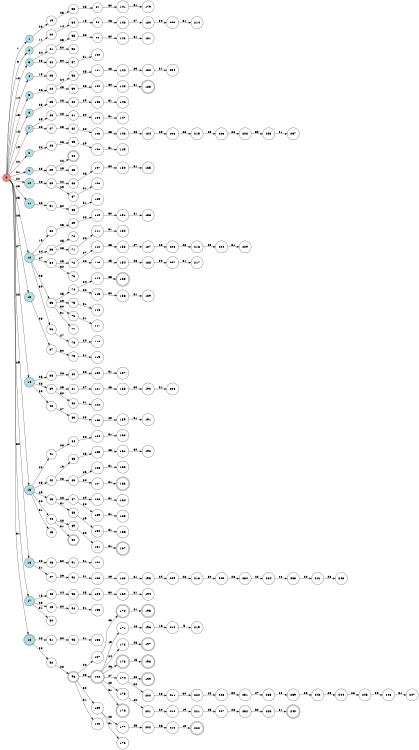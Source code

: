 digraph APTA {
__start0 [label="" shape="none"];

rankdir=LR;
size="8,5";

s0 [style="filled", color="black", fillcolor="#ff817b" shape="circle", label="0"];
s1 [style="filled", color="black", fillcolor="powderblue" shape="circle", label="1"];
s2 [style="filled", color="black", fillcolor="powderblue" shape="circle", label="2"];
s3 [style="filled", color="black", fillcolor="powderblue" shape="circle", label="3"];
s4 [style="filled", color="black", fillcolor="powderblue" shape="circle", label="4"];
s5 [style="filled", color="black", fillcolor="powderblue" shape="circle", label="5"];
s6 [style="filled", color="black", fillcolor="powderblue" shape="circle", label="6"];
s7 [style="filled", color="black", fillcolor="powderblue" shape="circle", label="7"];
s8 [style="filled", color="black", fillcolor="powderblue" shape="circle", label="8"];
s9 [style="filled", color="black", fillcolor="powderblue" shape="circle", label="9"];
s10 [style="filled", color="black", fillcolor="powderblue" shape="circle", label="10"];
s11 [style="filled", color="black", fillcolor="powderblue" shape="circle", label="11"];
s12 [style="filled", color="black", fillcolor="powderblue" shape="circle", label="12"];
s13 [style="filled", color="black", fillcolor="powderblue" shape="circle", label="13"];
s14 [style="filled", color="black", fillcolor="powderblue" shape="circle", label="14"];
s15 [style="filled", color="black", fillcolor="powderblue" shape="circle", label="15"];
s16 [style="filled", color="black", fillcolor="powderblue" shape="circle", label="16"];
s17 [style="filled", color="black", fillcolor="powderblue" shape="circle", label="17"];
s18 [style="rounded,filled", color="black", fillcolor="powderblue" shape="doublecircle", label="18"];
s19 [style="filled", color="black", fillcolor="white" shape="circle", label="19"];
s20 [style="filled", color="black", fillcolor="white" shape="circle", label="20"];
s21 [style="filled", color="black", fillcolor="white" shape="circle", label="21"];
s22 [style="filled", color="black", fillcolor="white" shape="circle", label="22"];
s23 [style="filled", color="black", fillcolor="white" shape="circle", label="23"];
s24 [style="filled", color="black", fillcolor="white" shape="circle", label="24"];
s25 [style="filled", color="black", fillcolor="white" shape="circle", label="25"];
s26 [style="filled", color="black", fillcolor="white" shape="circle", label="26"];
s27 [style="filled", color="black", fillcolor="white" shape="circle", label="27"];
s28 [style="filled", color="black", fillcolor="white" shape="circle", label="28"];
s29 [style="filled", color="black", fillcolor="white" shape="circle", label="29"];
s30 [style="filled", color="black", fillcolor="white" shape="circle", label="30"];
s31 [style="filled", color="black", fillcolor="white" shape="circle", label="31"];
s32 [style="filled", color="black", fillcolor="white" shape="circle", label="32"];
s33 [style="filled", color="black", fillcolor="white" shape="circle", label="33"];
s34 [style="filled", color="black", fillcolor="white" shape="circle", label="34"];
s35 [style="filled", color="black", fillcolor="white" shape="circle", label="35"];
s36 [style="filled", color="black", fillcolor="white" shape="circle", label="36"];
s37 [style="filled", color="black", fillcolor="white" shape="circle", label="37"];
s38 [style="filled", color="black", fillcolor="white" shape="circle", label="38"];
s39 [style="filled", color="black", fillcolor="white" shape="circle", label="39"];
s40 [style="filled", color="black", fillcolor="white" shape="circle", label="40"];
s41 [style="filled", color="black", fillcolor="white" shape="circle", label="41"];
s42 [style="filled", color="black", fillcolor="white" shape="circle", label="42"];
s43 [style="filled", color="black", fillcolor="white" shape="circle", label="43"];
s44 [style="filled", color="black", fillcolor="white" shape="circle", label="44"];
s45 [style="filled", color="black", fillcolor="white" shape="circle", label="45"];
s46 [style="filled", color="black", fillcolor="white" shape="circle", label="46"];
s47 [style="filled", color="black", fillcolor="white" shape="circle", label="47"];
s48 [style="filled", color="black", fillcolor="white" shape="circle", label="48"];
s49 [style="filled", color="black", fillcolor="white" shape="circle", label="49"];
s50 [style="filled", color="black", fillcolor="white" shape="circle", label="50"];
s51 [style="filled", color="black", fillcolor="white" shape="circle", label="51"];
s52 [style="filled", color="black", fillcolor="white" shape="circle", label="52"];
s53 [style="filled", color="black", fillcolor="white" shape="circle", label="53"];
s54 [style="filled", color="black", fillcolor="white" shape="circle", label="54"];
s55 [style="filled", color="black", fillcolor="white" shape="circle", label="55"];
s56 [style="filled", color="black", fillcolor="white" shape="circle", label="56"];
s57 [style="filled", color="black", fillcolor="white" shape="circle", label="57"];
s58 [style="filled", color="black", fillcolor="white" shape="circle", label="58"];
s59 [style="filled", color="black", fillcolor="white" shape="circle", label="59"];
s60 [style="filled", color="black", fillcolor="white" shape="circle", label="60"];
s61 [style="filled", color="black", fillcolor="white" shape="circle", label="61"];
s62 [style="filled", color="black", fillcolor="white" shape="circle", label="62"];
s63 [style="filled", color="black", fillcolor="white" shape="circle", label="63"];
s64 [style="rounded,filled", color="black", fillcolor="white" shape="doublecircle", label="64"];
s65 [style="filled", color="black", fillcolor="white" shape="circle", label="65"];
s66 [style="filled", color="black", fillcolor="white" shape="circle", label="66"];
s67 [style="filled", color="black", fillcolor="white" shape="circle", label="67"];
s68 [style="filled", color="black", fillcolor="white" shape="circle", label="68"];
s69 [style="filled", color="black", fillcolor="white" shape="circle", label="69"];
s70 [style="filled", color="black", fillcolor="white" shape="circle", label="70"];
s71 [style="filled", color="black", fillcolor="white" shape="circle", label="71"];
s72 [style="filled", color="black", fillcolor="white" shape="circle", label="72"];
s73 [style="filled", color="black", fillcolor="white" shape="circle", label="73"];
s74 [style="filled", color="black", fillcolor="white" shape="circle", label="74"];
s75 [style="filled", color="black", fillcolor="white" shape="circle", label="75"];
s76 [style="filled", color="black", fillcolor="white" shape="circle", label="76"];
s77 [style="filled", color="black", fillcolor="white" shape="circle", label="77"];
s78 [style="filled", color="black", fillcolor="white" shape="circle", label="78"];
s79 [style="filled", color="black", fillcolor="white" shape="circle", label="79"];
s80 [style="filled", color="black", fillcolor="white" shape="circle", label="80"];
s81 [style="filled", color="black", fillcolor="white" shape="circle", label="81"];
s82 [style="filled", color="black", fillcolor="white" shape="circle", label="82"];
s83 [style="filled", color="black", fillcolor="white" shape="circle", label="83"];
s84 [style="filled", color="black", fillcolor="white" shape="circle", label="84"];
s85 [style="filled", color="black", fillcolor="white" shape="circle", label="85"];
s86 [style="filled", color="black", fillcolor="white" shape="circle", label="86"];
s87 [style="filled", color="black", fillcolor="white" shape="circle", label="87"];
s88 [style="filled", color="black", fillcolor="white" shape="circle", label="88"];
s89 [style="filled", color="black", fillcolor="white" shape="circle", label="89"];
s90 [style="rounded,filled", color="black", fillcolor="white" shape="doublecircle", label="90"];
s91 [style="filled", color="black", fillcolor="white" shape="circle", label="91"];
s92 [style="filled", color="black", fillcolor="white" shape="circle", label="92"];
s93 [style="filled", color="black", fillcolor="white" shape="circle", label="93"];
s94 [style="filled", color="black", fillcolor="white" shape="circle", label="94"];
s95 [style="filled", color="black", fillcolor="white" shape="circle", label="95"];
s96 [style="rounded,filled", color="black", fillcolor="white" shape="doublecircle", label="96"];
s97 [style="filled", color="black", fillcolor="white" shape="circle", label="97"];
s98 [style="filled", color="black", fillcolor="white" shape="circle", label="98"];
s99 [style="filled", color="black", fillcolor="white" shape="circle", label="99"];
s100 [style="filled", color="black", fillcolor="white" shape="circle", label="100"];
s101 [style="filled", color="black", fillcolor="white" shape="circle", label="101"];
s102 [style="filled", color="black", fillcolor="white" shape="circle", label="102"];
s103 [style="filled", color="black", fillcolor="white" shape="circle", label="103"];
s104 [style="filled", color="black", fillcolor="white" shape="circle", label="104"];
s105 [style="filled", color="black", fillcolor="white" shape="circle", label="105"];
s106 [style="filled", color="black", fillcolor="white" shape="circle", label="106"];
s107 [style="filled", color="black", fillcolor="white" shape="circle", label="107"];
s108 [style="filled", color="black", fillcolor="white" shape="circle", label="108"];
s109 [style="filled", color="black", fillcolor="white" shape="circle", label="109"];
s110 [style="filled", color="black", fillcolor="white" shape="circle", label="110"];
s111 [style="filled", color="black", fillcolor="white" shape="circle", label="111"];
s112 [style="filled", color="black", fillcolor="white" shape="circle", label="112"];
s113 [style="filled", color="black", fillcolor="white" shape="circle", label="113"];
s114 [style="filled", color="black", fillcolor="white" shape="circle", label="114"];
s115 [style="filled", color="black", fillcolor="white" shape="circle", label="115"];
s116 [style="filled", color="black", fillcolor="white" shape="circle", label="116"];
s117 [style="filled", color="black", fillcolor="white" shape="circle", label="117"];
s118 [style="filled", color="black", fillcolor="white" shape="circle", label="118"];
s119 [style="filled", color="black", fillcolor="white" shape="circle", label="119"];
s120 [style="filled", color="black", fillcolor="white" shape="circle", label="120"];
s121 [style="filled", color="black", fillcolor="white" shape="circle", label="121"];
s122 [style="filled", color="black", fillcolor="white" shape="circle", label="122"];
s123 [style="filled", color="black", fillcolor="white" shape="circle", label="123"];
s124 [style="filled", color="black", fillcolor="white" shape="circle", label="124"];
s125 [style="filled", color="black", fillcolor="white" shape="circle", label="125"];
s126 [style="filled", color="black", fillcolor="white" shape="circle", label="126"];
s127 [style="filled", color="black", fillcolor="white" shape="circle", label="127"];
s128 [style="filled", color="black", fillcolor="white" shape="circle", label="128"];
s129 [style="filled", color="black", fillcolor="white" shape="circle", label="129"];
s130 [style="filled", color="black", fillcolor="white" shape="circle", label="130"];
s131 [style="filled", color="black", fillcolor="white" shape="circle", label="131"];
s132 [style="filled", color="black", fillcolor="white" shape="circle", label="132"];
s133 [style="filled", color="black", fillcolor="white" shape="circle", label="133"];
s134 [style="filled", color="black", fillcolor="white" shape="circle", label="134"];
s135 [style="filled", color="black", fillcolor="white" shape="circle", label="135"];
s136 [style="filled", color="black", fillcolor="white" shape="circle", label="136"];
s137 [style="filled", color="black", fillcolor="white" shape="circle", label="137"];
s138 [style="rounded,filled", color="black", fillcolor="white" shape="doublecircle", label="138"];
s139 [style="filled", color="black", fillcolor="white" shape="circle", label="139"];
s140 [style="filled", color="black", fillcolor="white" shape="circle", label="140"];
s141 [style="filled", color="black", fillcolor="white" shape="circle", label="141"];
s142 [style="filled", color="black", fillcolor="white" shape="circle", label="142"];
s143 [style="filled", color="black", fillcolor="white" shape="circle", label="143"];
s144 [style="filled", color="black", fillcolor="white" shape="circle", label="144"];
s145 [style="filled", color="black", fillcolor="white" shape="circle", label="145"];
s146 [style="filled", color="black", fillcolor="white" shape="circle", label="146"];
s147 [style="filled", color="black", fillcolor="white" shape="circle", label="147"];
s148 [style="filled", color="black", fillcolor="white" shape="circle", label="148"];
s149 [style="filled", color="black", fillcolor="white" shape="circle", label="149"];
s150 [style="filled", color="black", fillcolor="white" shape="circle", label="150"];
s151 [style="filled", color="black", fillcolor="white" shape="circle", label="151"];
s152 [style="filled", color="black", fillcolor="white" shape="circle", label="152"];
s153 [style="filled", color="black", fillcolor="white" shape="circle", label="153"];
s154 [style="filled", color="black", fillcolor="white" shape="circle", label="154"];
s155 [style="rounded,filled", color="black", fillcolor="white" shape="doublecircle", label="155"];
s156 [style="filled", color="black", fillcolor="white" shape="circle", label="156"];
s157 [style="filled", color="black", fillcolor="white" shape="circle", label="157"];
s158 [style="filled", color="black", fillcolor="white" shape="circle", label="158"];
s159 [style="filled", color="black", fillcolor="white" shape="circle", label="159"];
s160 [style="filled", color="black", fillcolor="white" shape="circle", label="160"];
s161 [style="filled", color="black", fillcolor="white" shape="circle", label="161"];
s162 [style="filled", color="black", fillcolor="white" shape="circle", label="162"];
s163 [style="rounded,filled", color="black", fillcolor="white" shape="doublecircle", label="163"];
s164 [style="filled", color="black", fillcolor="white" shape="circle", label="164"];
s165 [style="filled", color="black", fillcolor="white" shape="circle", label="165"];
s166 [style="filled", color="black", fillcolor="white" shape="circle", label="166"];
s167 [style="rounded,filled", color="black", fillcolor="white" shape="doublecircle", label="167"];
s168 [style="filled", color="black", fillcolor="white" shape="circle", label="168"];
s169 [style="filled", color="black", fillcolor="white" shape="circle", label="169"];
s170 [style="rounded,filled", color="black", fillcolor="white" shape="doublecircle", label="170"];
s171 [style="filled", color="black", fillcolor="white" shape="circle", label="171"];
s172 [style="filled", color="black", fillcolor="white" shape="circle", label="172"];
s173 [style="rounded,filled", color="black", fillcolor="white" shape="doublecircle", label="173"];
s174 [style="filled", color="black", fillcolor="white" shape="circle", label="174"];
s175 [style="filled", color="black", fillcolor="white" shape="circle", label="175"];
s176 [style="rounded,filled", color="black", fillcolor="white" shape="doublecircle", label="176"];
s177 [style="filled", color="black", fillcolor="white" shape="circle", label="177"];
s178 [style="filled", color="black", fillcolor="white" shape="circle", label="178"];
s179 [style="filled", color="black", fillcolor="white" shape="circle", label="179"];
s180 [style="filled", color="black", fillcolor="white" shape="circle", label="180"];
s181 [style="filled", color="black", fillcolor="white" shape="circle", label="181"];
s182 [style="filled", color="black", fillcolor="white" shape="circle", label="182"];
s183 [style="rounded,filled", color="black", fillcolor="white" shape="doublecircle", label="183"];
s184 [style="filled", color="black", fillcolor="white" shape="circle", label="184"];
s185 [style="filled", color="black", fillcolor="white" shape="circle", label="185"];
s186 [style="filled", color="black", fillcolor="white" shape="circle", label="186"];
s187 [style="filled", color="black", fillcolor="white" shape="circle", label="187"];
s188 [style="filled", color="black", fillcolor="white" shape="circle", label="188"];
s189 [style="filled", color="black", fillcolor="white" shape="circle", label="189"];
s190 [style="filled", color="black", fillcolor="white" shape="circle", label="190"];
s191 [style="filled", color="black", fillcolor="white" shape="circle", label="191"];
s192 [style="filled", color="black", fillcolor="white" shape="circle", label="192"];
s193 [style="filled", color="black", fillcolor="white" shape="circle", label="193"];
s194 [style="filled", color="black", fillcolor="white" shape="circle", label="194"];
s195 [style="rounded,filled", color="black", fillcolor="white" shape="doublecircle", label="195"];
s196 [style="filled", color="black", fillcolor="white" shape="circle", label="196"];
s197 [style="rounded,filled", color="black", fillcolor="white" shape="doublecircle", label="197"];
s198 [style="rounded,filled", color="black", fillcolor="white" shape="doublecircle", label="198"];
s199 [style="rounded,filled", color="black", fillcolor="white" shape="doublecircle", label="199"];
s200 [style="filled", color="black", fillcolor="white" shape="circle", label="200"];
s201 [style="filled", color="black", fillcolor="white" shape="circle", label="201"];
s202 [style="filled", color="black", fillcolor="white" shape="circle", label="202"];
s203 [style="filled", color="black", fillcolor="white" shape="circle", label="203"];
s204 [style="filled", color="black", fillcolor="white" shape="circle", label="204"];
s205 [style="filled", color="black", fillcolor="white" shape="circle", label="205"];
s206 [style="filled", color="black", fillcolor="white" shape="circle", label="206"];
s207 [style="filled", color="black", fillcolor="white" shape="circle", label="207"];
s208 [style="filled", color="black", fillcolor="white" shape="circle", label="208"];
s209 [style="filled", color="black", fillcolor="white" shape="circle", label="209"];
s210 [style="filled", color="black", fillcolor="white" shape="circle", label="210"];
s211 [style="filled", color="black", fillcolor="white" shape="circle", label="211"];
s212 [style="filled", color="black", fillcolor="white" shape="circle", label="212"];
s213 [style="filled", color="black", fillcolor="white" shape="circle", label="213"];
s214 [style="filled", color="black", fillcolor="white" shape="circle", label="214"];
s215 [style="filled", color="black", fillcolor="white" shape="circle", label="215"];
s216 [style="filled", color="black", fillcolor="white" shape="circle", label="216"];
s217 [style="filled", color="black", fillcolor="white" shape="circle", label="217"];
s218 [style="filled", color="black", fillcolor="white" shape="circle", label="218"];
s219 [style="filled", color="black", fillcolor="white" shape="circle", label="219"];
s220 [style="filled", color="black", fillcolor="white" shape="circle", label="220"];
s221 [style="filled", color="black", fillcolor="white" shape="circle", label="221"];
s222 [style="rounded,filled", color="black", fillcolor="white" shape="doublecircle", label="222"];
s223 [style="filled", color="black", fillcolor="white" shape="circle", label="223"];
s224 [style="filled", color="black", fillcolor="white" shape="circle", label="224"];
s225 [style="filled", color="black", fillcolor="white" shape="circle", label="225"];
s226 [style="filled", color="black", fillcolor="white" shape="circle", label="226"];
s227 [style="filled", color="black", fillcolor="white" shape="circle", label="227"];
s228 [style="filled", color="black", fillcolor="white" shape="circle", label="228"];
s229 [style="filled", color="black", fillcolor="white" shape="circle", label="229"];
s230 [style="filled", color="black", fillcolor="white" shape="circle", label="230"];
s231 [style="filled", color="black", fillcolor="white" shape="circle", label="231"];
s232 [style="filled", color="black", fillcolor="white" shape="circle", label="232"];
s233 [style="filled", color="black", fillcolor="white" shape="circle", label="233"];
s234 [style="filled", color="black", fillcolor="white" shape="circle", label="234"];
s235 [style="filled", color="black", fillcolor="white" shape="circle", label="235"];
s236 [style="filled", color="black", fillcolor="white" shape="circle", label="236"];
s237 [style="filled", color="black", fillcolor="white" shape="circle", label="237"];
s238 [style="filled", color="black", fillcolor="white" shape="circle", label="238"];
s239 [style="filled", color="black", fillcolor="white" shape="circle", label="239"];
s240 [style="rounded,filled", color="black", fillcolor="white" shape="doublecircle", label="240"];
s241 [style="filled", color="black", fillcolor="white" shape="circle", label="241"];
s242 [style="filled", color="black", fillcolor="white" shape="circle", label="242"];
s243 [style="filled", color="black", fillcolor="white" shape="circle", label="243"];
s244 [style="filled", color="black", fillcolor="white" shape="circle", label="244"];
s245 [style="filled", color="black", fillcolor="white" shape="circle", label="245"];
s246 [style="filled", color="black", fillcolor="white" shape="circle", label="246"];
s247 [style="filled", color="black", fillcolor="white" shape="circle", label="247"];
s0 -> s1 [label="7"];
s0 -> s2 [label="9"];
s0 -> s3 [label="13"];
s0 -> s4 [label="14"];
s0 -> s5 [label="15"];
s0 -> s6 [label="18"];
s0 -> s7 [label="19"];
s0 -> s8 [label="20"];
s0 -> s9 [label="21"];
s0 -> s10 [label="22"];
s0 -> s11 [label="23"];
s0 -> s12 [label="25"];
s0 -> s13 [label="26"];
s0 -> s14 [label="27"];
s0 -> s15 [label="28"];
s0 -> s16 [label="29"];
s0 -> s17 [label="30"];
s0 -> s18 [label="31"];
s1 -> s19 [label="28"];
s2 -> s20 [label="11"];
s3 -> s21 [label="24"];
s3 -> s22 [label="28"];
s4 -> s23 [label="15"];
s5 -> s24 [label="26"];
s6 -> s25 [label="25"];
s7 -> s26 [label="25"];
s7 -> s27 [label="28"];
s8 -> s28 [label="22"];
s9 -> s29 [label="23"];
s10 -> s30 [label="28"];
s11 -> s31 [label="28"];
s12 -> s32 [label="19"];
s12 -> s33 [label="24"];
s12 -> s34 [label="27"];
s12 -> s35 [label="28"];
s12 -> s36 [label="30"];
s13 -> s37 [label="28"];
s14 -> s38 [label="25"];
s14 -> s39 [label="28"];
s14 -> s40 [label="30"];
s15 -> s41 [label="22"];
s15 -> s42 [label="25"];
s15 -> s43 [label="29"];
s15 -> s44 [label="30"];
s15 -> s45 [label="31"];
s16 -> s46 [label="28"];
s16 -> s47 [label="31"];
s17 -> s48 [label="18"];
s17 -> s49 [label="28"];
s17 -> s50 [label="31"];
s18 -> s51 [label="28"];
s18 -> s52 [label="30"];
s19 -> s53 [label="25"];
s20 -> s54 [label="14"];
s21 -> s55 [label="25"];
s21 -> s56 [label="30"];
s22 -> s57 [label="30"];
s24 -> s58 [label="24"];
s24 -> s59 [label="25"];
s25 -> s60 [label="28"];
s26 -> s61 [label="28"];
s27 -> s62 [label="25"];
s28 -> s63 [label="28"];
s29 -> s64 [label="22"];
s29 -> s65 [label="29"];
s30 -> s66 [label="22"];
s30 -> s67 [label="29"];
s31 -> s68 [label="30"];
s32 -> s69 [label="25"];
s33 -> s70 [label="25"];
s33 -> s71 [label="28"];
s34 -> s72 [label="25"];
s34 -> s73 [label="30"];
s35 -> s74 [label="25"];
s35 -> s75 [label="29"];
s35 -> s76 [label="30"];
s35 -> s77 [label="31"];
s36 -> s78 [label="27"];
s37 -> s79 [label="30"];
s38 -> s80 [label="28"];
s39 -> s81 [label="25"];
s39 -> s82 [label="30"];
s40 -> s83 [label="27"];
s41 -> s84 [label="28"];
s42 -> s85 [label="19"];
s42 -> s86 [label="28"];
s43 -> s87 [label="28"];
s43 -> s88 [label="31"];
s44 -> s89 [label="28"];
s44 -> s90 [label="31"];
s46 -> s91 [label="30"];
s47 -> s92 [label="29"];
s48 -> s93 [label="24"];
s49 -> s94 [label="30"];
s51 -> s95 [label="30"];
s52 -> s96 [label="28"];
s53 -> s97 [label="28"];
s54 -> s98 [label="15"];
s55 -> s99 [label="28"];
s57 -> s100 [label="31"];
s58 -> s101 [label="25"];
s59 -> s102 [label="28"];
s60 -> s103 [label="29"];
s61 -> s104 [label="30"];
s62 -> s105 [label="28"];
s63 -> s106 [label="29"];
s66 -> s107 [label="28"];
s67 -> s108 [label="31"];
s68 -> s109 [label="31"];
s69 -> s110 [label="28"];
s71 -> s111 [label="30"];
s72 -> s112 [label="27"];
s72 -> s113 [label="28"];
s74 -> s114 [label="24"];
s74 -> s115 [label="28"];
s75 -> s116 [label="31"];
s76 -> s117 [label="31"];
s78 -> s118 [label="30"];
s79 -> s119 [label="31"];
s80 -> s120 [label="30"];
s81 -> s121 [label="27"];
s82 -> s122 [label="31"];
s83 -> s123 [label="28"];
s84 -> s124 [label="30"];
s85 -> s125 [label="25"];
s86 -> s126 [label="29"];
s86 -> s127 [label="30"];
s87 -> s128 [label="29"];
s87 -> s129 [label="30"];
s88 -> s130 [label="29"];
s89 -> s131 [label="30"];
s91 -> s132 [label="31"];
s92 -> s133 [label="31"];
s93 -> s134 [label="25"];
s94 -> s135 [label="31"];
s95 -> s136 [label="31"];
s96 -> s137 [label="22"];
s96 -> s138 [label="25"];
s96 -> s139 [label="30"];
s96 -> s140 [label="31"];
s97 -> s141 [label="30"];
s98 -> s142 [label="26"];
s99 -> s143 [label="30"];
s101 -> s144 [label="28"];
s102 -> s145 [label="30"];
s103 -> s146 [label="31"];
s104 -> s147 [label="31"];
s105 -> s148 [label="25"];
s106 -> s149 [label="31"];
s107 -> s150 [label="30"];
s110 -> s151 [label="30"];
s111 -> s152 [label="31"];
s112 -> s153 [label="25"];
s113 -> s154 [label="25"];
s114 -> s155 [label="25"];
s115 -> s156 [label="30"];
s120 -> s157 [label="31"];
s121 -> s158 [label="28"];
s123 -> s159 [label="29"];
s124 -> s160 [label="31"];
s125 -> s161 [label="28"];
s126 -> s162 [label="31"];
s127 -> s163 [label="31"];
s128 -> s164 [label="31"];
s129 -> s165 [label="31"];
s130 -> s166 [label="31"];
s131 -> s167 [label="31"];
s133 -> s168 [label="29"];
s134 -> s169 [label="30"];
s137 -> s170 [label="23"];
s138 -> s171 [label="19"];
s138 -> s172 [label="24"];
s138 -> s173 [label="26"];
s138 -> s174 [label="27"];
s138 -> s175 [label="28"];
s138 -> s176 [label="31"];
s139 -> s177 [label="28"];
s139 -> s178 [label="31"];
s141 -> s179 [label="31"];
s142 -> s180 [label="27"];
s143 -> s181 [label="31"];
s144 -> s182 [label="29"];
s145 -> s183 [label="31"];
s148 -> s184 [label="28"];
s150 -> s185 [label="31"];
s151 -> s186 [label="31"];
s153 -> s187 [label="27"];
s154 -> s188 [label="28"];
s156 -> s189 [label="31"];
s158 -> s190 [label="30"];
s159 -> s191 [label="31"];
s161 -> s192 [label="30"];
s168 -> s193 [label="31"];
s169 -> s194 [label="31"];
s170 -> s195 [label="21"];
s171 -> s196 [label="18"];
s172 -> s197 [label="26"];
s173 -> s198 [label="15"];
s174 -> s199 [label="26"];
s174 -> s200 [label="30"];
s175 -> s201 [label="22"];
s177 -> s202 [label="25"];
s180 -> s203 [label="30"];
s182 -> s204 [label="31"];
s184 -> s205 [label="25"];
s187 -> s206 [label="25"];
s188 -> s207 [label="30"];
s190 -> s208 [label="31"];
s193 -> s209 [label="29"];
s196 -> s210 [label="16"];
s200 -> s211 [label="28"];
s201 -> s212 [label="20"];
s202 -> s213 [label="26"];
s203 -> s214 [label="31"];
s205 -> s215 [label="28"];
s206 -> s216 [label="28"];
s207 -> s217 [label="31"];
s209 -> s218 [label="28"];
s210 -> s219 [label="5"];
s211 -> s220 [label="30"];
s212 -> s221 [label="19"];
s213 -> s222 [label="15"];
s215 -> s223 [label="25"];
s216 -> s224 [label="30"];
s218 -> s225 [label="30"];
s220 -> s226 [label="28"];
s221 -> s227 [label="25"];
s223 -> s228 [label="28"];
s224 -> s229 [label="31"];
s225 -> s230 [label="28"];
s226 -> s231 [label="30"];
s227 -> s232 [label="28"];
s228 -> s233 [label="30"];
s230 -> s234 [label="22"];
s231 -> s235 [label="27"];
s232 -> s236 [label="30"];
s233 -> s237 [label="31"];
s234 -> s238 [label="28"];
s235 -> s239 [label="30"];
s236 -> s240 [label="31"];
s238 -> s241 [label="22"];
s239 -> s242 [label="28"];
s241 -> s243 [label="23"];
s242 -> s244 [label="25"];
s244 -> s245 [label="28"];
s245 -> s246 [label="30"];
s246 -> s247 [label="31"];

}